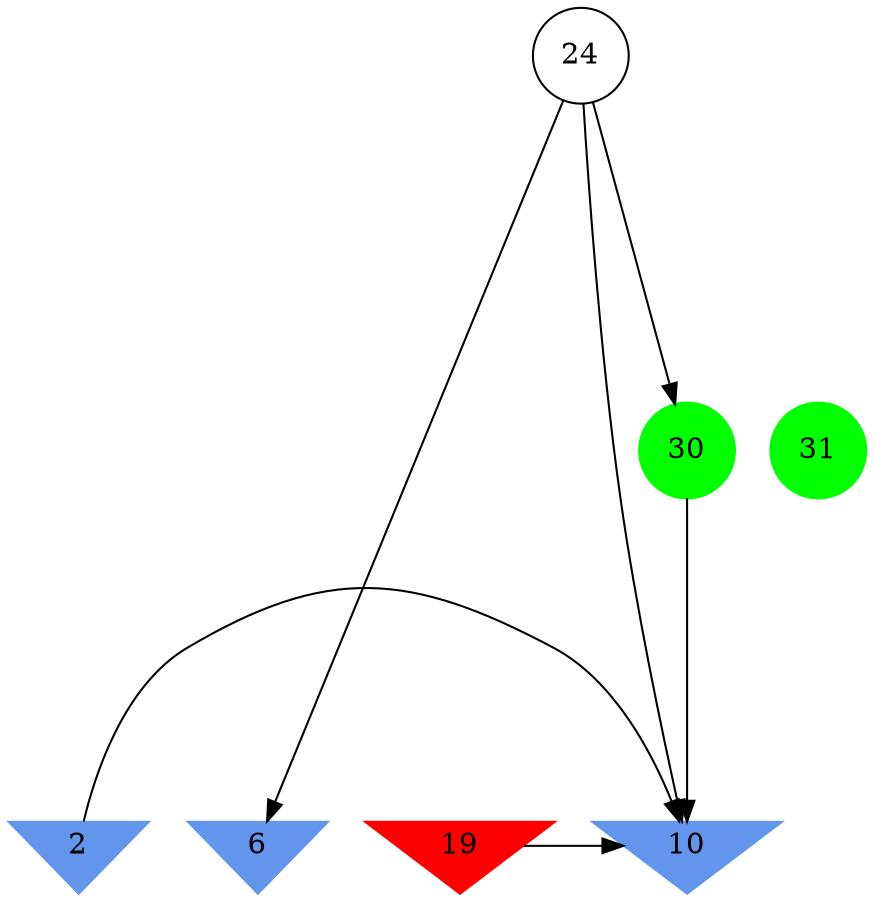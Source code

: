 digraph brain {
	ranksep=2.0;
	2 [shape=invtriangle,style=filled,color=cornflowerblue];
	6 [shape=invtriangle,style=filled,color=cornflowerblue];
	10 [shape=invtriangle,style=filled,color=cornflowerblue];
	19 [shape=invtriangle,style=filled,color=red];
	24 [shape=circle,color=black];
	30 [shape=circle,style=filled,color=green];
	31 [shape=circle,style=filled,color=green];
	24	->	30;
	24	->	6;
	19	->	10;
	24	->	10;
	30	->	10;
	2	->	10;
	{ rank=same; 2; 6; 10; 19; }
	{ rank=same; 24; }
	{ rank=same; 30; 31; }
}

